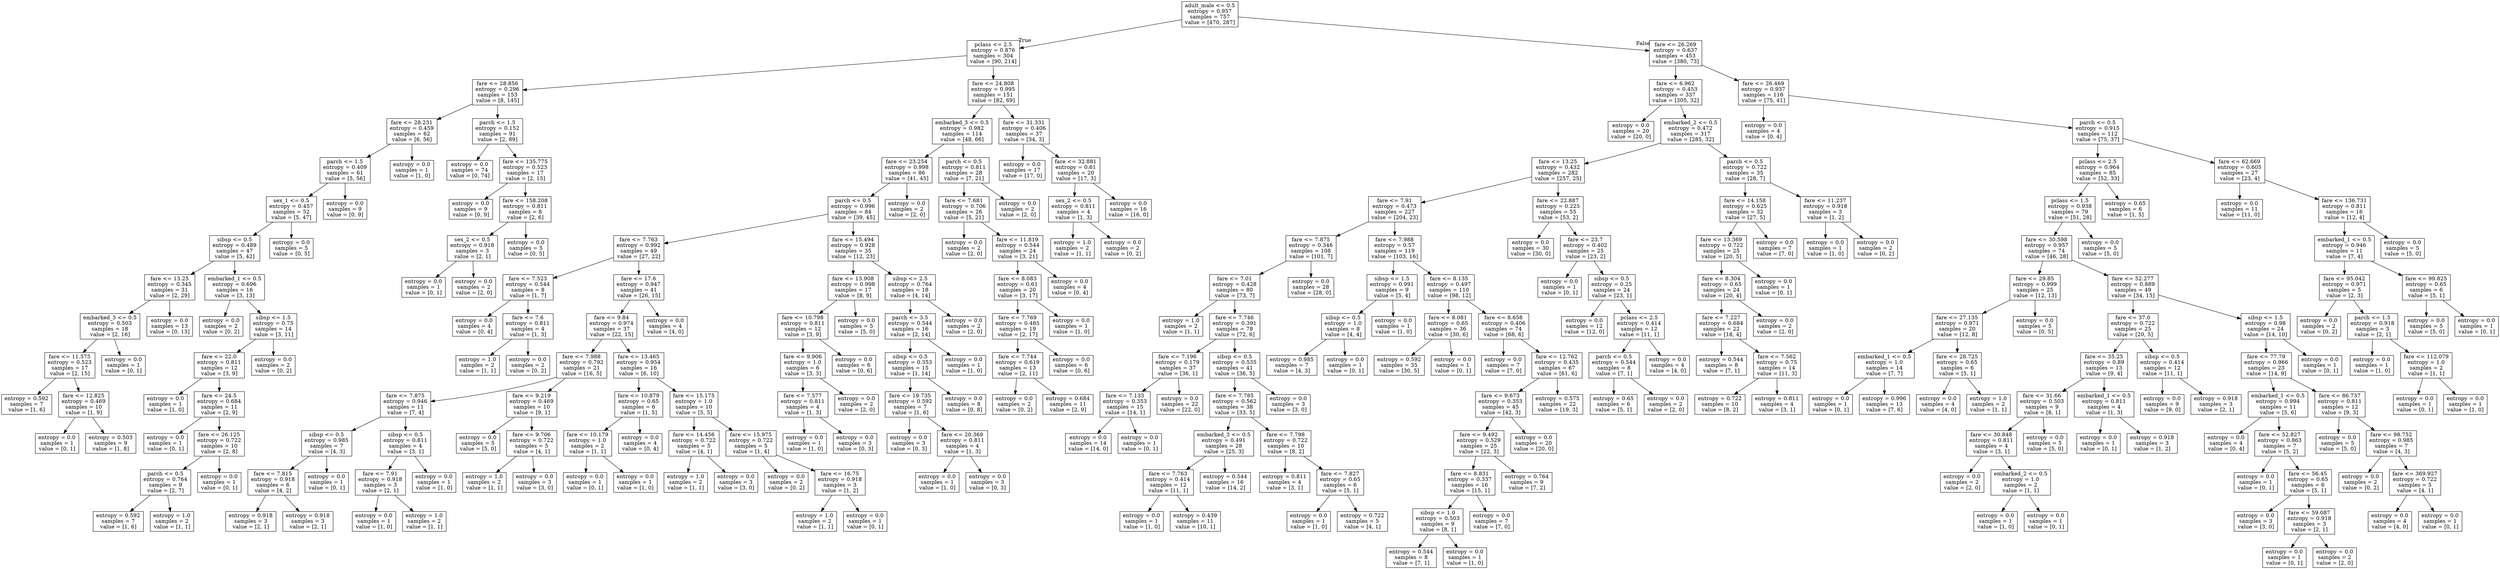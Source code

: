 digraph Tree {
node [shape=box] ;
0 [label="adult_male <= 0.5\nentropy = 0.957\nsamples = 757\nvalue = [470, 287]"] ;
1 [label="pclass <= 2.5\nentropy = 0.876\nsamples = 304\nvalue = [90, 214]"] ;
0 -> 1 [labeldistance=2.5, labelangle=45, headlabel="True"] ;
2 [label="fare <= 28.856\nentropy = 0.296\nsamples = 153\nvalue = [8, 145]"] ;
1 -> 2 ;
3 [label="fare <= 28.231\nentropy = 0.459\nsamples = 62\nvalue = [6, 56]"] ;
2 -> 3 ;
4 [label="parch <= 1.5\nentropy = 0.409\nsamples = 61\nvalue = [5, 56]"] ;
3 -> 4 ;
5 [label="sex_1 <= 0.5\nentropy = 0.457\nsamples = 52\nvalue = [5, 47]"] ;
4 -> 5 ;
6 [label="sibsp <= 0.5\nentropy = 0.489\nsamples = 47\nvalue = [5, 42]"] ;
5 -> 6 ;
7 [label="fare <= 13.25\nentropy = 0.345\nsamples = 31\nvalue = [2, 29]"] ;
6 -> 7 ;
8 [label="embarked_3 <= 0.5\nentropy = 0.503\nsamples = 18\nvalue = [2, 16]"] ;
7 -> 8 ;
9 [label="fare <= 11.575\nentropy = 0.523\nsamples = 17\nvalue = [2, 15]"] ;
8 -> 9 ;
10 [label="entropy = 0.592\nsamples = 7\nvalue = [1, 6]"] ;
9 -> 10 ;
11 [label="fare <= 12.825\nentropy = 0.469\nsamples = 10\nvalue = [1, 9]"] ;
9 -> 11 ;
12 [label="entropy = 0.0\nsamples = 1\nvalue = [0, 1]"] ;
11 -> 12 ;
13 [label="entropy = 0.503\nsamples = 9\nvalue = [1, 8]"] ;
11 -> 13 ;
14 [label="entropy = 0.0\nsamples = 1\nvalue = [0, 1]"] ;
8 -> 14 ;
15 [label="entropy = 0.0\nsamples = 13\nvalue = [0, 13]"] ;
7 -> 15 ;
16 [label="embarked_1 <= 0.5\nentropy = 0.696\nsamples = 16\nvalue = [3, 13]"] ;
6 -> 16 ;
17 [label="entropy = 0.0\nsamples = 2\nvalue = [0, 2]"] ;
16 -> 17 ;
18 [label="sibsp <= 1.5\nentropy = 0.75\nsamples = 14\nvalue = [3, 11]"] ;
16 -> 18 ;
19 [label="fare <= 22.0\nentropy = 0.811\nsamples = 12\nvalue = [3, 9]"] ;
18 -> 19 ;
20 [label="entropy = 0.0\nsamples = 1\nvalue = [1, 0]"] ;
19 -> 20 ;
21 [label="fare <= 24.5\nentropy = 0.684\nsamples = 11\nvalue = [2, 9]"] ;
19 -> 21 ;
22 [label="entropy = 0.0\nsamples = 1\nvalue = [0, 1]"] ;
21 -> 22 ;
23 [label="fare <= 26.125\nentropy = 0.722\nsamples = 10\nvalue = [2, 8]"] ;
21 -> 23 ;
24 [label="parch <= 0.5\nentropy = 0.764\nsamples = 9\nvalue = [2, 7]"] ;
23 -> 24 ;
25 [label="entropy = 0.592\nsamples = 7\nvalue = [1, 6]"] ;
24 -> 25 ;
26 [label="entropy = 1.0\nsamples = 2\nvalue = [1, 1]"] ;
24 -> 26 ;
27 [label="entropy = 0.0\nsamples = 1\nvalue = [0, 1]"] ;
23 -> 27 ;
28 [label="entropy = 0.0\nsamples = 2\nvalue = [0, 2]"] ;
18 -> 28 ;
29 [label="entropy = 0.0\nsamples = 5\nvalue = [0, 5]"] ;
5 -> 29 ;
30 [label="entropy = 0.0\nsamples = 9\nvalue = [0, 9]"] ;
4 -> 30 ;
31 [label="entropy = 0.0\nsamples = 1\nvalue = [1, 0]"] ;
3 -> 31 ;
32 [label="parch <= 1.5\nentropy = 0.152\nsamples = 91\nvalue = [2, 89]"] ;
2 -> 32 ;
33 [label="entropy = 0.0\nsamples = 74\nvalue = [0, 74]"] ;
32 -> 33 ;
34 [label="fare <= 135.775\nentropy = 0.523\nsamples = 17\nvalue = [2, 15]"] ;
32 -> 34 ;
35 [label="entropy = 0.0\nsamples = 9\nvalue = [0, 9]"] ;
34 -> 35 ;
36 [label="fare <= 158.208\nentropy = 0.811\nsamples = 8\nvalue = [2, 6]"] ;
34 -> 36 ;
37 [label="sex_2 <= 0.5\nentropy = 0.918\nsamples = 3\nvalue = [2, 1]"] ;
36 -> 37 ;
38 [label="entropy = 0.0\nsamples = 1\nvalue = [0, 1]"] ;
37 -> 38 ;
39 [label="entropy = 0.0\nsamples = 2\nvalue = [2, 0]"] ;
37 -> 39 ;
40 [label="entropy = 0.0\nsamples = 5\nvalue = [0, 5]"] ;
36 -> 40 ;
41 [label="fare <= 24.808\nentropy = 0.995\nsamples = 151\nvalue = [82, 69]"] ;
1 -> 41 ;
42 [label="embarked_3 <= 0.5\nentropy = 0.982\nsamples = 114\nvalue = [48, 66]"] ;
41 -> 42 ;
43 [label="fare <= 23.254\nentropy = 0.998\nsamples = 86\nvalue = [41, 45]"] ;
42 -> 43 ;
44 [label="parch <= 0.5\nentropy = 0.996\nsamples = 84\nvalue = [39, 45]"] ;
43 -> 44 ;
45 [label="fare <= 7.763\nentropy = 0.992\nsamples = 49\nvalue = [27, 22]"] ;
44 -> 45 ;
46 [label="fare <= 7.523\nentropy = 0.544\nsamples = 8\nvalue = [1, 7]"] ;
45 -> 46 ;
47 [label="entropy = 0.0\nsamples = 4\nvalue = [0, 4]"] ;
46 -> 47 ;
48 [label="fare <= 7.6\nentropy = 0.811\nsamples = 4\nvalue = [1, 3]"] ;
46 -> 48 ;
49 [label="entropy = 1.0\nsamples = 2\nvalue = [1, 1]"] ;
48 -> 49 ;
50 [label="entropy = 0.0\nsamples = 2\nvalue = [0, 2]"] ;
48 -> 50 ;
51 [label="fare <= 17.6\nentropy = 0.947\nsamples = 41\nvalue = [26, 15]"] ;
45 -> 51 ;
52 [label="fare <= 9.84\nentropy = 0.974\nsamples = 37\nvalue = [22, 15]"] ;
51 -> 52 ;
53 [label="fare <= 7.988\nentropy = 0.792\nsamples = 21\nvalue = [16, 5]"] ;
52 -> 53 ;
54 [label="fare <= 7.875\nentropy = 0.946\nsamples = 11\nvalue = [7, 4]"] ;
53 -> 54 ;
55 [label="sibsp <= 0.5\nentropy = 0.985\nsamples = 7\nvalue = [4, 3]"] ;
54 -> 55 ;
56 [label="fare <= 7.815\nentropy = 0.918\nsamples = 6\nvalue = [4, 2]"] ;
55 -> 56 ;
57 [label="entropy = 0.918\nsamples = 3\nvalue = [2, 1]"] ;
56 -> 57 ;
58 [label="entropy = 0.918\nsamples = 3\nvalue = [2, 1]"] ;
56 -> 58 ;
59 [label="entropy = 0.0\nsamples = 1\nvalue = [0, 1]"] ;
55 -> 59 ;
60 [label="sibsp <= 0.5\nentropy = 0.811\nsamples = 4\nvalue = [3, 1]"] ;
54 -> 60 ;
61 [label="fare <= 7.91\nentropy = 0.918\nsamples = 3\nvalue = [2, 1]"] ;
60 -> 61 ;
62 [label="entropy = 0.0\nsamples = 1\nvalue = [1, 0]"] ;
61 -> 62 ;
63 [label="entropy = 1.0\nsamples = 2\nvalue = [1, 1]"] ;
61 -> 63 ;
64 [label="entropy = 0.0\nsamples = 1\nvalue = [1, 0]"] ;
60 -> 64 ;
65 [label="fare <= 9.219\nentropy = 0.469\nsamples = 10\nvalue = [9, 1]"] ;
53 -> 65 ;
66 [label="entropy = 0.0\nsamples = 5\nvalue = [5, 0]"] ;
65 -> 66 ;
67 [label="fare <= 9.706\nentropy = 0.722\nsamples = 5\nvalue = [4, 1]"] ;
65 -> 67 ;
68 [label="entropy = 1.0\nsamples = 2\nvalue = [1, 1]"] ;
67 -> 68 ;
69 [label="entropy = 0.0\nsamples = 3\nvalue = [3, 0]"] ;
67 -> 69 ;
70 [label="fare <= 13.465\nentropy = 0.954\nsamples = 16\nvalue = [6, 10]"] ;
52 -> 70 ;
71 [label="fare <= 10.879\nentropy = 0.65\nsamples = 6\nvalue = [1, 5]"] ;
70 -> 71 ;
72 [label="fare <= 10.179\nentropy = 1.0\nsamples = 2\nvalue = [1, 1]"] ;
71 -> 72 ;
73 [label="entropy = 0.0\nsamples = 1\nvalue = [0, 1]"] ;
72 -> 73 ;
74 [label="entropy = 0.0\nsamples = 1\nvalue = [1, 0]"] ;
72 -> 74 ;
75 [label="entropy = 0.0\nsamples = 4\nvalue = [0, 4]"] ;
71 -> 75 ;
76 [label="fare <= 15.175\nentropy = 1.0\nsamples = 10\nvalue = [5, 5]"] ;
70 -> 76 ;
77 [label="fare <= 14.456\nentropy = 0.722\nsamples = 5\nvalue = [4, 1]"] ;
76 -> 77 ;
78 [label="entropy = 1.0\nsamples = 2\nvalue = [1, 1]"] ;
77 -> 78 ;
79 [label="entropy = 0.0\nsamples = 3\nvalue = [3, 0]"] ;
77 -> 79 ;
80 [label="fare <= 15.975\nentropy = 0.722\nsamples = 5\nvalue = [1, 4]"] ;
76 -> 80 ;
81 [label="entropy = 0.0\nsamples = 2\nvalue = [0, 2]"] ;
80 -> 81 ;
82 [label="fare <= 16.75\nentropy = 0.918\nsamples = 3\nvalue = [1, 2]"] ;
80 -> 82 ;
83 [label="entropy = 1.0\nsamples = 2\nvalue = [1, 1]"] ;
82 -> 83 ;
84 [label="entropy = 0.0\nsamples = 1\nvalue = [0, 1]"] ;
82 -> 84 ;
85 [label="entropy = 0.0\nsamples = 4\nvalue = [4, 0]"] ;
51 -> 85 ;
86 [label="fare <= 15.494\nentropy = 0.928\nsamples = 35\nvalue = [12, 23]"] ;
44 -> 86 ;
87 [label="fare <= 13.908\nentropy = 0.998\nsamples = 17\nvalue = [8, 9]"] ;
86 -> 87 ;
88 [label="fare <= 10.798\nentropy = 0.811\nsamples = 12\nvalue = [3, 9]"] ;
87 -> 88 ;
89 [label="fare <= 9.906\nentropy = 1.0\nsamples = 6\nvalue = [3, 3]"] ;
88 -> 89 ;
90 [label="fare <= 7.577\nentropy = 0.811\nsamples = 4\nvalue = [1, 3]"] ;
89 -> 90 ;
91 [label="entropy = 0.0\nsamples = 1\nvalue = [1, 0]"] ;
90 -> 91 ;
92 [label="entropy = 0.0\nsamples = 3\nvalue = [0, 3]"] ;
90 -> 92 ;
93 [label="entropy = 0.0\nsamples = 2\nvalue = [2, 0]"] ;
89 -> 93 ;
94 [label="entropy = 0.0\nsamples = 6\nvalue = [0, 6]"] ;
88 -> 94 ;
95 [label="entropy = 0.0\nsamples = 5\nvalue = [5, 0]"] ;
87 -> 95 ;
96 [label="sibsp <= 2.5\nentropy = 0.764\nsamples = 18\nvalue = [4, 14]"] ;
86 -> 96 ;
97 [label="parch <= 3.5\nentropy = 0.544\nsamples = 16\nvalue = [2, 14]"] ;
96 -> 97 ;
98 [label="sibsp <= 0.5\nentropy = 0.353\nsamples = 15\nvalue = [1, 14]"] ;
97 -> 98 ;
99 [label="fare <= 19.735\nentropy = 0.592\nsamples = 7\nvalue = [1, 6]"] ;
98 -> 99 ;
100 [label="entropy = 0.0\nsamples = 3\nvalue = [0, 3]"] ;
99 -> 100 ;
101 [label="fare <= 20.369\nentropy = 0.811\nsamples = 4\nvalue = [1, 3]"] ;
99 -> 101 ;
102 [label="entropy = 0.0\nsamples = 1\nvalue = [1, 0]"] ;
101 -> 102 ;
103 [label="entropy = 0.0\nsamples = 3\nvalue = [0, 3]"] ;
101 -> 103 ;
104 [label="entropy = 0.0\nsamples = 8\nvalue = [0, 8]"] ;
98 -> 104 ;
105 [label="entropy = 0.0\nsamples = 1\nvalue = [1, 0]"] ;
97 -> 105 ;
106 [label="entropy = 0.0\nsamples = 2\nvalue = [2, 0]"] ;
96 -> 106 ;
107 [label="entropy = 0.0\nsamples = 2\nvalue = [2, 0]"] ;
43 -> 107 ;
108 [label="parch <= 0.5\nentropy = 0.811\nsamples = 28\nvalue = [7, 21]"] ;
42 -> 108 ;
109 [label="fare <= 7.681\nentropy = 0.706\nsamples = 26\nvalue = [5, 21]"] ;
108 -> 109 ;
110 [label="entropy = 0.0\nsamples = 2\nvalue = [2, 0]"] ;
109 -> 110 ;
111 [label="fare <= 11.819\nentropy = 0.544\nsamples = 24\nvalue = [3, 21]"] ;
109 -> 111 ;
112 [label="fare <= 8.083\nentropy = 0.61\nsamples = 20\nvalue = [3, 17]"] ;
111 -> 112 ;
113 [label="fare <= 7.769\nentropy = 0.485\nsamples = 19\nvalue = [2, 17]"] ;
112 -> 113 ;
114 [label="fare <= 7.744\nentropy = 0.619\nsamples = 13\nvalue = [2, 11]"] ;
113 -> 114 ;
115 [label="entropy = 0.0\nsamples = 2\nvalue = [0, 2]"] ;
114 -> 115 ;
116 [label="entropy = 0.684\nsamples = 11\nvalue = [2, 9]"] ;
114 -> 116 ;
117 [label="entropy = 0.0\nsamples = 6\nvalue = [0, 6]"] ;
113 -> 117 ;
118 [label="entropy = 0.0\nsamples = 1\nvalue = [1, 0]"] ;
112 -> 118 ;
119 [label="entropy = 0.0\nsamples = 4\nvalue = [0, 4]"] ;
111 -> 119 ;
120 [label="entropy = 0.0\nsamples = 2\nvalue = [2, 0]"] ;
108 -> 120 ;
121 [label="fare <= 31.331\nentropy = 0.406\nsamples = 37\nvalue = [34, 3]"] ;
41 -> 121 ;
122 [label="entropy = 0.0\nsamples = 17\nvalue = [17, 0]"] ;
121 -> 122 ;
123 [label="fare <= 32.881\nentropy = 0.61\nsamples = 20\nvalue = [17, 3]"] ;
121 -> 123 ;
124 [label="sex_2 <= 0.5\nentropy = 0.811\nsamples = 4\nvalue = [1, 3]"] ;
123 -> 124 ;
125 [label="entropy = 1.0\nsamples = 2\nvalue = [1, 1]"] ;
124 -> 125 ;
126 [label="entropy = 0.0\nsamples = 2\nvalue = [0, 2]"] ;
124 -> 126 ;
127 [label="entropy = 0.0\nsamples = 16\nvalue = [16, 0]"] ;
123 -> 127 ;
128 [label="fare <= 26.269\nentropy = 0.637\nsamples = 453\nvalue = [380, 73]"] ;
0 -> 128 [labeldistance=2.5, labelangle=-45, headlabel="False"] ;
129 [label="fare <= 6.962\nentropy = 0.453\nsamples = 337\nvalue = [305, 32]"] ;
128 -> 129 ;
130 [label="entropy = 0.0\nsamples = 20\nvalue = [20, 0]"] ;
129 -> 130 ;
131 [label="embarked_2 <= 0.5\nentropy = 0.472\nsamples = 317\nvalue = [285, 32]"] ;
129 -> 131 ;
132 [label="fare <= 13.25\nentropy = 0.432\nsamples = 282\nvalue = [257, 25]"] ;
131 -> 132 ;
133 [label="fare <= 7.91\nentropy = 0.473\nsamples = 227\nvalue = [204, 23]"] ;
132 -> 133 ;
134 [label="fare <= 7.875\nentropy = 0.346\nsamples = 108\nvalue = [101, 7]"] ;
133 -> 134 ;
135 [label="fare <= 7.01\nentropy = 0.428\nsamples = 80\nvalue = [73, 7]"] ;
134 -> 135 ;
136 [label="entropy = 1.0\nsamples = 2\nvalue = [1, 1]"] ;
135 -> 136 ;
137 [label="fare <= 7.746\nentropy = 0.391\nsamples = 78\nvalue = [72, 6]"] ;
135 -> 137 ;
138 [label="fare <= 7.196\nentropy = 0.179\nsamples = 37\nvalue = [36, 1]"] ;
137 -> 138 ;
139 [label="fare <= 7.133\nentropy = 0.353\nsamples = 15\nvalue = [14, 1]"] ;
138 -> 139 ;
140 [label="entropy = 0.0\nsamples = 14\nvalue = [14, 0]"] ;
139 -> 140 ;
141 [label="entropy = 0.0\nsamples = 1\nvalue = [0, 1]"] ;
139 -> 141 ;
142 [label="entropy = 0.0\nsamples = 22\nvalue = [22, 0]"] ;
138 -> 142 ;
143 [label="sibsp <= 0.5\nentropy = 0.535\nsamples = 41\nvalue = [36, 5]"] ;
137 -> 143 ;
144 [label="fare <= 7.785\nentropy = 0.562\nsamples = 38\nvalue = [33, 5]"] ;
143 -> 144 ;
145 [label="embarked_3 <= 0.5\nentropy = 0.491\nsamples = 28\nvalue = [25, 3]"] ;
144 -> 145 ;
146 [label="fare <= 7.763\nentropy = 0.414\nsamples = 12\nvalue = [11, 1]"] ;
145 -> 146 ;
147 [label="entropy = 0.0\nsamples = 1\nvalue = [1, 0]"] ;
146 -> 147 ;
148 [label="entropy = 0.439\nsamples = 11\nvalue = [10, 1]"] ;
146 -> 148 ;
149 [label="entropy = 0.544\nsamples = 16\nvalue = [14, 2]"] ;
145 -> 149 ;
150 [label="fare <= 7.798\nentropy = 0.722\nsamples = 10\nvalue = [8, 2]"] ;
144 -> 150 ;
151 [label="entropy = 0.811\nsamples = 4\nvalue = [3, 1]"] ;
150 -> 151 ;
152 [label="fare <= 7.827\nentropy = 0.65\nsamples = 6\nvalue = [5, 1]"] ;
150 -> 152 ;
153 [label="entropy = 0.0\nsamples = 1\nvalue = [1, 0]"] ;
152 -> 153 ;
154 [label="entropy = 0.722\nsamples = 5\nvalue = [4, 1]"] ;
152 -> 154 ;
155 [label="entropy = 0.0\nsamples = 3\nvalue = [3, 0]"] ;
143 -> 155 ;
156 [label="entropy = 0.0\nsamples = 28\nvalue = [28, 0]"] ;
134 -> 156 ;
157 [label="fare <= 7.988\nentropy = 0.57\nsamples = 119\nvalue = [103, 16]"] ;
133 -> 157 ;
158 [label="sibsp <= 1.5\nentropy = 0.991\nsamples = 9\nvalue = [5, 4]"] ;
157 -> 158 ;
159 [label="sibsp <= 0.5\nentropy = 1.0\nsamples = 8\nvalue = [4, 4]"] ;
158 -> 159 ;
160 [label="entropy = 0.985\nsamples = 7\nvalue = [4, 3]"] ;
159 -> 160 ;
161 [label="entropy = 0.0\nsamples = 1\nvalue = [0, 1]"] ;
159 -> 161 ;
162 [label="entropy = 0.0\nsamples = 1\nvalue = [1, 0]"] ;
158 -> 162 ;
163 [label="fare <= 8.135\nentropy = 0.497\nsamples = 110\nvalue = [98, 12]"] ;
157 -> 163 ;
164 [label="fare <= 8.081\nentropy = 0.65\nsamples = 36\nvalue = [30, 6]"] ;
163 -> 164 ;
165 [label="entropy = 0.592\nsamples = 35\nvalue = [30, 5]"] ;
164 -> 165 ;
166 [label="entropy = 0.0\nsamples = 1\nvalue = [0, 1]"] ;
164 -> 166 ;
167 [label="fare <= 8.658\nentropy = 0.406\nsamples = 74\nvalue = [68, 6]"] ;
163 -> 167 ;
168 [label="entropy = 0.0\nsamples = 7\nvalue = [7, 0]"] ;
167 -> 168 ;
169 [label="fare <= 12.762\nentropy = 0.435\nsamples = 67\nvalue = [61, 6]"] ;
167 -> 169 ;
170 [label="fare <= 9.673\nentropy = 0.353\nsamples = 45\nvalue = [42, 3]"] ;
169 -> 170 ;
171 [label="fare <= 9.492\nentropy = 0.529\nsamples = 25\nvalue = [22, 3]"] ;
170 -> 171 ;
172 [label="fare <= 8.831\nentropy = 0.337\nsamples = 16\nvalue = [15, 1]"] ;
171 -> 172 ;
173 [label="sibsp <= 1.0\nentropy = 0.503\nsamples = 9\nvalue = [8, 1]"] ;
172 -> 173 ;
174 [label="entropy = 0.544\nsamples = 8\nvalue = [7, 1]"] ;
173 -> 174 ;
175 [label="entropy = 0.0\nsamples = 1\nvalue = [1, 0]"] ;
173 -> 175 ;
176 [label="entropy = 0.0\nsamples = 7\nvalue = [7, 0]"] ;
172 -> 176 ;
177 [label="entropy = 0.764\nsamples = 9\nvalue = [7, 2]"] ;
171 -> 177 ;
178 [label="entropy = 0.0\nsamples = 20\nvalue = [20, 0]"] ;
170 -> 178 ;
179 [label="entropy = 0.575\nsamples = 22\nvalue = [19, 3]"] ;
169 -> 179 ;
180 [label="fare <= 22.887\nentropy = 0.225\nsamples = 55\nvalue = [53, 2]"] ;
132 -> 180 ;
181 [label="entropy = 0.0\nsamples = 30\nvalue = [30, 0]"] ;
180 -> 181 ;
182 [label="fare <= 23.7\nentropy = 0.402\nsamples = 25\nvalue = [23, 2]"] ;
180 -> 182 ;
183 [label="entropy = 0.0\nsamples = 1\nvalue = [0, 1]"] ;
182 -> 183 ;
184 [label="sibsp <= 0.5\nentropy = 0.25\nsamples = 24\nvalue = [23, 1]"] ;
182 -> 184 ;
185 [label="entropy = 0.0\nsamples = 12\nvalue = [12, 0]"] ;
184 -> 185 ;
186 [label="pclass <= 2.5\nentropy = 0.414\nsamples = 12\nvalue = [11, 1]"] ;
184 -> 186 ;
187 [label="parch <= 0.5\nentropy = 0.544\nsamples = 8\nvalue = [7, 1]"] ;
186 -> 187 ;
188 [label="entropy = 0.65\nsamples = 6\nvalue = [5, 1]"] ;
187 -> 188 ;
189 [label="entropy = 0.0\nsamples = 2\nvalue = [2, 0]"] ;
187 -> 189 ;
190 [label="entropy = 0.0\nsamples = 4\nvalue = [4, 0]"] ;
186 -> 190 ;
191 [label="parch <= 0.5\nentropy = 0.722\nsamples = 35\nvalue = [28, 7]"] ;
131 -> 191 ;
192 [label="fare <= 14.158\nentropy = 0.625\nsamples = 32\nvalue = [27, 5]"] ;
191 -> 192 ;
193 [label="fare <= 13.369\nentropy = 0.722\nsamples = 25\nvalue = [20, 5]"] ;
192 -> 193 ;
194 [label="fare <= 8.304\nentropy = 0.65\nsamples = 24\nvalue = [20, 4]"] ;
193 -> 194 ;
195 [label="fare <= 7.227\nentropy = 0.684\nsamples = 22\nvalue = [18, 4]"] ;
194 -> 195 ;
196 [label="entropy = 0.544\nsamples = 8\nvalue = [7, 1]"] ;
195 -> 196 ;
197 [label="fare <= 7.562\nentropy = 0.75\nsamples = 14\nvalue = [11, 3]"] ;
195 -> 197 ;
198 [label="entropy = 0.722\nsamples = 10\nvalue = [8, 2]"] ;
197 -> 198 ;
199 [label="entropy = 0.811\nsamples = 4\nvalue = [3, 1]"] ;
197 -> 199 ;
200 [label="entropy = 0.0\nsamples = 2\nvalue = [2, 0]"] ;
194 -> 200 ;
201 [label="entropy = 0.0\nsamples = 1\nvalue = [0, 1]"] ;
193 -> 201 ;
202 [label="entropy = 0.0\nsamples = 7\nvalue = [7, 0]"] ;
192 -> 202 ;
203 [label="fare <= 11.237\nentropy = 0.918\nsamples = 3\nvalue = [1, 2]"] ;
191 -> 203 ;
204 [label="entropy = 0.0\nsamples = 1\nvalue = [1, 0]"] ;
203 -> 204 ;
205 [label="entropy = 0.0\nsamples = 2\nvalue = [0, 2]"] ;
203 -> 205 ;
206 [label="fare <= 26.469\nentropy = 0.937\nsamples = 116\nvalue = [75, 41]"] ;
128 -> 206 ;
207 [label="entropy = 0.0\nsamples = 4\nvalue = [0, 4]"] ;
206 -> 207 ;
208 [label="parch <= 0.5\nentropy = 0.915\nsamples = 112\nvalue = [75, 37]"] ;
206 -> 208 ;
209 [label="pclass <= 2.5\nentropy = 0.964\nsamples = 85\nvalue = [52, 33]"] ;
208 -> 209 ;
210 [label="pclass <= 1.5\nentropy = 0.938\nsamples = 79\nvalue = [51, 28]"] ;
209 -> 210 ;
211 [label="fare <= 30.598\nentropy = 0.957\nsamples = 74\nvalue = [46, 28]"] ;
210 -> 211 ;
212 [label="fare <= 29.85\nentropy = 0.999\nsamples = 25\nvalue = [12, 13]"] ;
211 -> 212 ;
213 [label="fare <= 27.135\nentropy = 0.971\nsamples = 20\nvalue = [12, 8]"] ;
212 -> 213 ;
214 [label="embarked_1 <= 0.5\nentropy = 1.0\nsamples = 14\nvalue = [7, 7]"] ;
213 -> 214 ;
215 [label="entropy = 0.0\nsamples = 1\nvalue = [0, 1]"] ;
214 -> 215 ;
216 [label="entropy = 0.996\nsamples = 13\nvalue = [7, 6]"] ;
214 -> 216 ;
217 [label="fare <= 28.725\nentropy = 0.65\nsamples = 6\nvalue = [5, 1]"] ;
213 -> 217 ;
218 [label="entropy = 0.0\nsamples = 4\nvalue = [4, 0]"] ;
217 -> 218 ;
219 [label="entropy = 1.0\nsamples = 2\nvalue = [1, 1]"] ;
217 -> 219 ;
220 [label="entropy = 0.0\nsamples = 5\nvalue = [0, 5]"] ;
212 -> 220 ;
221 [label="fare <= 52.277\nentropy = 0.889\nsamples = 49\nvalue = [34, 15]"] ;
211 -> 221 ;
222 [label="fare <= 37.0\nentropy = 0.722\nsamples = 25\nvalue = [20, 5]"] ;
221 -> 222 ;
223 [label="fare <= 35.25\nentropy = 0.89\nsamples = 13\nvalue = [9, 4]"] ;
222 -> 223 ;
224 [label="fare <= 31.66\nentropy = 0.503\nsamples = 9\nvalue = [8, 1]"] ;
223 -> 224 ;
225 [label="fare <= 30.848\nentropy = 0.811\nsamples = 4\nvalue = [3, 1]"] ;
224 -> 225 ;
226 [label="entropy = 0.0\nsamples = 2\nvalue = [2, 0]"] ;
225 -> 226 ;
227 [label="embarked_2 <= 0.5\nentropy = 1.0\nsamples = 2\nvalue = [1, 1]"] ;
225 -> 227 ;
228 [label="entropy = 0.0\nsamples = 1\nvalue = [1, 0]"] ;
227 -> 228 ;
229 [label="entropy = 0.0\nsamples = 1\nvalue = [0, 1]"] ;
227 -> 229 ;
230 [label="entropy = 0.0\nsamples = 5\nvalue = [5, 0]"] ;
224 -> 230 ;
231 [label="embarked_1 <= 0.5\nentropy = 0.811\nsamples = 4\nvalue = [1, 3]"] ;
223 -> 231 ;
232 [label="entropy = 0.0\nsamples = 1\nvalue = [0, 1]"] ;
231 -> 232 ;
233 [label="entropy = 0.918\nsamples = 3\nvalue = [1, 2]"] ;
231 -> 233 ;
234 [label="sibsp <= 0.5\nentropy = 0.414\nsamples = 12\nvalue = [11, 1]"] ;
222 -> 234 ;
235 [label="entropy = 0.0\nsamples = 9\nvalue = [9, 0]"] ;
234 -> 235 ;
236 [label="entropy = 0.918\nsamples = 3\nvalue = [2, 1]"] ;
234 -> 236 ;
237 [label="sibsp <= 1.5\nentropy = 0.98\nsamples = 24\nvalue = [14, 10]"] ;
221 -> 237 ;
238 [label="fare <= 77.79\nentropy = 0.966\nsamples = 23\nvalue = [14, 9]"] ;
237 -> 238 ;
239 [label="embarked_1 <= 0.5\nentropy = 0.994\nsamples = 11\nvalue = [5, 6]"] ;
238 -> 239 ;
240 [label="entropy = 0.0\nsamples = 4\nvalue = [0, 4]"] ;
239 -> 240 ;
241 [label="fare <= 52.827\nentropy = 0.863\nsamples = 7\nvalue = [5, 2]"] ;
239 -> 241 ;
242 [label="entropy = 0.0\nsamples = 1\nvalue = [0, 1]"] ;
241 -> 242 ;
243 [label="fare <= 56.45\nentropy = 0.65\nsamples = 6\nvalue = [5, 1]"] ;
241 -> 243 ;
244 [label="entropy = 0.0\nsamples = 3\nvalue = [3, 0]"] ;
243 -> 244 ;
245 [label="fare <= 59.087\nentropy = 0.918\nsamples = 3\nvalue = [2, 1]"] ;
243 -> 245 ;
246 [label="entropy = 0.0\nsamples = 1\nvalue = [0, 1]"] ;
245 -> 246 ;
247 [label="entropy = 0.0\nsamples = 2\nvalue = [2, 0]"] ;
245 -> 247 ;
248 [label="fare <= 86.737\nentropy = 0.811\nsamples = 12\nvalue = [9, 3]"] ;
238 -> 248 ;
249 [label="entropy = 0.0\nsamples = 5\nvalue = [5, 0]"] ;
248 -> 249 ;
250 [label="fare <= 98.752\nentropy = 0.985\nsamples = 7\nvalue = [4, 3]"] ;
248 -> 250 ;
251 [label="entropy = 0.0\nsamples = 2\nvalue = [0, 2]"] ;
250 -> 251 ;
252 [label="fare <= 369.927\nentropy = 0.722\nsamples = 5\nvalue = [4, 1]"] ;
250 -> 252 ;
253 [label="entropy = 0.0\nsamples = 4\nvalue = [4, 0]"] ;
252 -> 253 ;
254 [label="entropy = 0.0\nsamples = 1\nvalue = [0, 1]"] ;
252 -> 254 ;
255 [label="entropy = 0.0\nsamples = 1\nvalue = [0, 1]"] ;
237 -> 255 ;
256 [label="entropy = 0.0\nsamples = 5\nvalue = [5, 0]"] ;
210 -> 256 ;
257 [label="entropy = 0.65\nsamples = 6\nvalue = [1, 5]"] ;
209 -> 257 ;
258 [label="fare <= 62.669\nentropy = 0.605\nsamples = 27\nvalue = [23, 4]"] ;
208 -> 258 ;
259 [label="entropy = 0.0\nsamples = 11\nvalue = [11, 0]"] ;
258 -> 259 ;
260 [label="fare <= 136.731\nentropy = 0.811\nsamples = 16\nvalue = [12, 4]"] ;
258 -> 260 ;
261 [label="embarked_1 <= 0.5\nentropy = 0.946\nsamples = 11\nvalue = [7, 4]"] ;
260 -> 261 ;
262 [label="fare <= 95.042\nentropy = 0.971\nsamples = 5\nvalue = [2, 3]"] ;
261 -> 262 ;
263 [label="entropy = 0.0\nsamples = 2\nvalue = [0, 2]"] ;
262 -> 263 ;
264 [label="parch <= 1.5\nentropy = 0.918\nsamples = 3\nvalue = [2, 1]"] ;
262 -> 264 ;
265 [label="entropy = 0.0\nsamples = 1\nvalue = [1, 0]"] ;
264 -> 265 ;
266 [label="fare <= 112.079\nentropy = 1.0\nsamples = 2\nvalue = [1, 1]"] ;
264 -> 266 ;
267 [label="entropy = 0.0\nsamples = 1\nvalue = [0, 1]"] ;
266 -> 267 ;
268 [label="entropy = 0.0\nsamples = 1\nvalue = [1, 0]"] ;
266 -> 268 ;
269 [label="fare <= 99.825\nentropy = 0.65\nsamples = 6\nvalue = [5, 1]"] ;
261 -> 269 ;
270 [label="entropy = 0.0\nsamples = 5\nvalue = [5, 0]"] ;
269 -> 270 ;
271 [label="entropy = 0.0\nsamples = 1\nvalue = [0, 1]"] ;
269 -> 271 ;
272 [label="entropy = 0.0\nsamples = 5\nvalue = [5, 0]"] ;
260 -> 272 ;
}